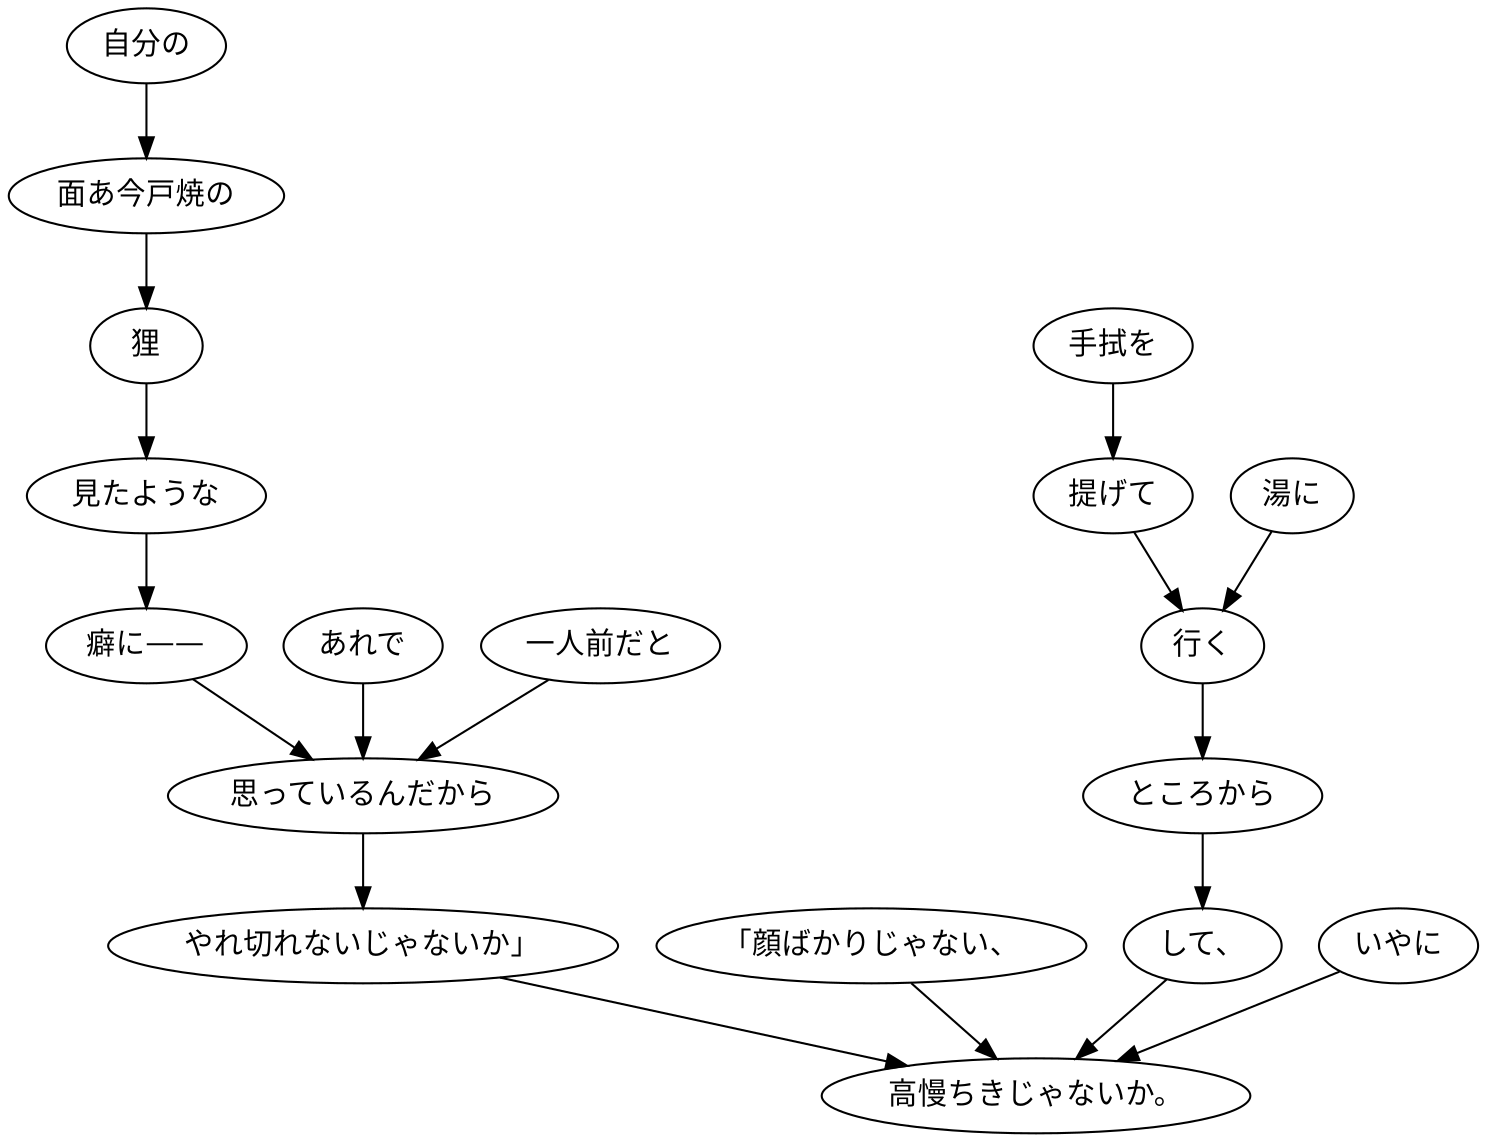 digraph graph1832 {
	node0 [label="自分の"];
	node1 [label="面あ今戸焼の"];
	node2 [label="狸"];
	node3 [label="見たような"];
	node4 [label="癖に——"];
	node5 [label="あれで"];
	node6 [label="一人前だと"];
	node7 [label="思っているんだから"];
	node8 [label="やれ切れないじゃないか」"];
	node9 [label="「顔ばかりじゃない、"];
	node10 [label="手拭を"];
	node11 [label="提げて"];
	node12 [label="湯に"];
	node13 [label="行く"];
	node14 [label="ところから"];
	node15 [label="して、"];
	node16 [label="いやに"];
	node17 [label="高慢ちきじゃないか。"];
	node0 -> node1;
	node1 -> node2;
	node2 -> node3;
	node3 -> node4;
	node4 -> node7;
	node5 -> node7;
	node6 -> node7;
	node7 -> node8;
	node8 -> node17;
	node9 -> node17;
	node10 -> node11;
	node11 -> node13;
	node12 -> node13;
	node13 -> node14;
	node14 -> node15;
	node15 -> node17;
	node16 -> node17;
}
